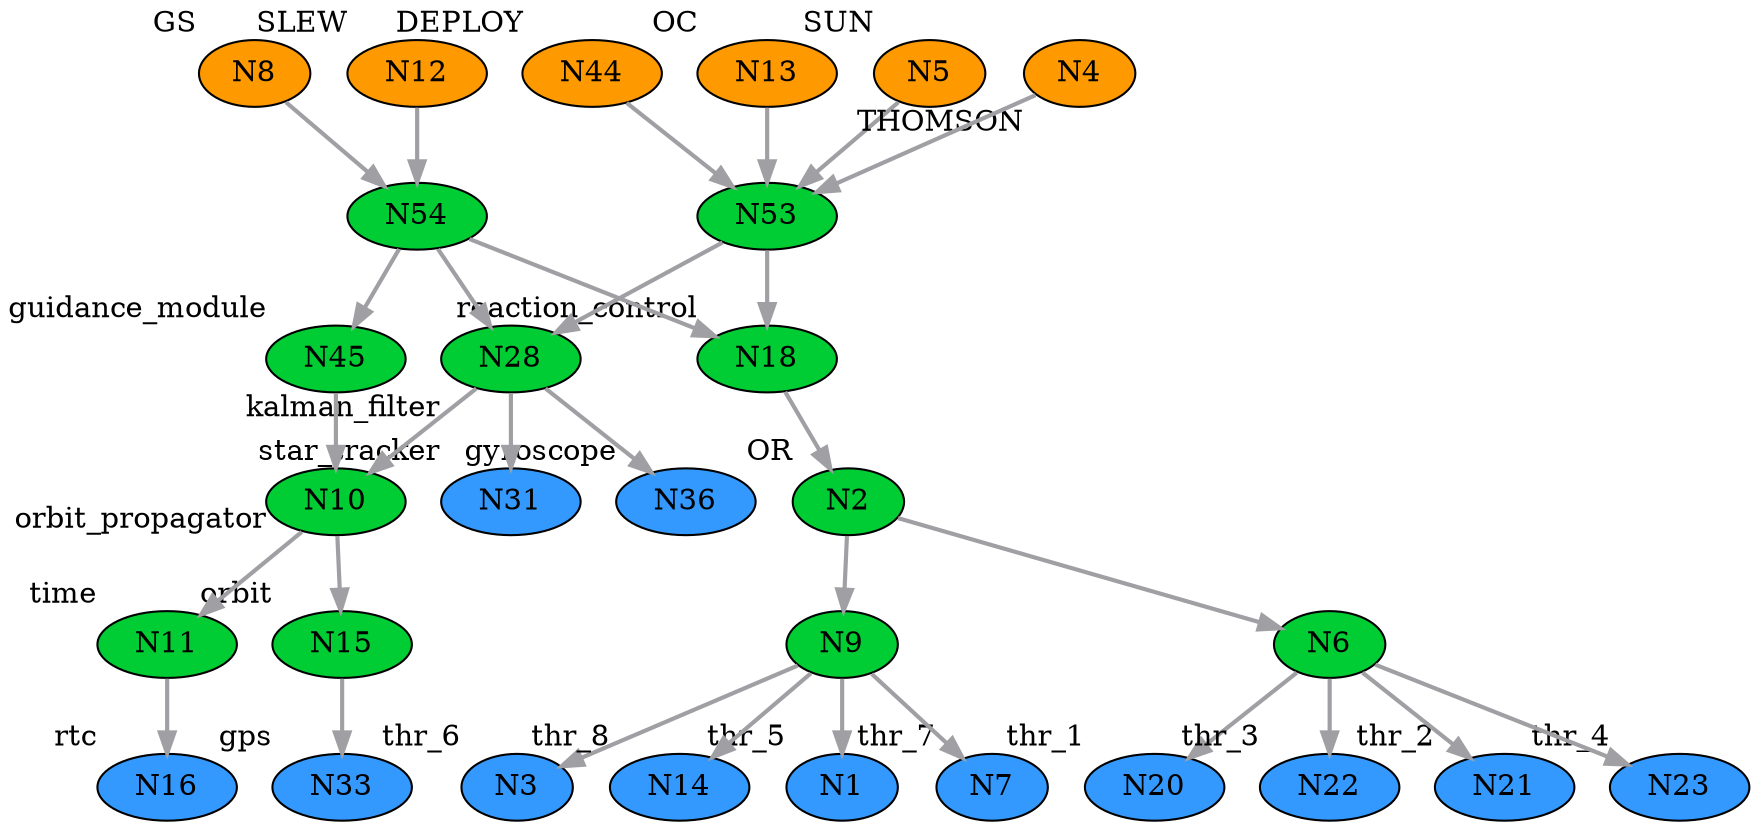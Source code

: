 digraph "space_tug_ver1"
{

bgcolor = "#ffffff"

node [
class = "node"
,fillcolor = "#ff00ff",style = "filled"
,width = "0.152778",height = "0.152778"
,shape = "ellipse"
,color = "#000000"
,penwidth = "1"
,"_vis_" = "label"
];


"N18" [
pos = "-3.125,-1.73611!"
,fillcolor = "#00cc33",style = "filled"
,xlabel = "reaction_control"
]

"N31" [
pos = "2.08333,-4.16667!"
,fillcolor = "#3399ff",style = "filled"
,xlabel = "star_tracker"
]

"N2" [
pos = "-3.125,-2.77778!"
,fillcolor = "#00cc33",style = "filled"
,xlabel = "OR"
]

"N21" [
pos = "-4.86111,-4.16667!"
,fillcolor = "#3399ff",style = "filled"
,xlabel = "thr_2"
]

"N23" [
pos = "-3.47222,-4.16667!"
,fillcolor = "#3399ff",style = "filled"
,xlabel = "thr_4"
]

"N5" [
pos = "-0.694444,1.04167!"
,fillcolor = "#ff9900",style = "filled"
,xlabel = "SUN"
]

"N20" [
pos = "-5.55556,-4.16667!"
,fillcolor = "#3399ff",style = "filled"
,xlabel = "thr_1"
]

"N4" [
pos = "-1.73611,1.04167!"
,fillcolor = "#ff9900",style = "filled"
,xlabel = "THOMSON"
]

"N44" [
pos = "0.347222,1.04167!"
,fillcolor = "#ff9900",style = "filled"
,xlabel = "DEPLOY"
]

"N13" [
pos = "1.38889,1.04167!"
,fillcolor = "#ff9900",style = "filled"
,xlabel = "OC"
]

"N8" [
pos = "3.47222,1.04167!"
,fillcolor = "#ff9900",style = "filled"
,xlabel = "GS"
]

"N33" [
pos = "4.16667,-4.16667!"
,fillcolor = "#3399ff",style = "filled"
,xlabel = "gps"
]

"N9" [
pos = "-1.73611,-3.47222!"
,fillcolor = "#00cc33",style = "filled"
]

"N11" [
pos = "3.47222,-3.125!"
,fillcolor = "#00cc33",style = "filled"
,xlabel = "time"
]

"N1" [
pos = "-2.77778,-4.16667!"
,fillcolor = "#3399ff",style = "filled"
,xlabel = "thr_5"
]

"N54" [
pos = "3.81944,-9.86865e-17!"
,fillcolor = "#00cc33",style = "filled"
]

"N6" [
pos = "-4.51389,-3.47222!"
,fillcolor = "#00cc33",style = "filled"
]

"N12" [
pos = "4.16667,1.04167!"
,fillcolor = "#ff9900",style = "filled"
,xlabel = "SLEW"
]

"N22" [
pos = "-4.16667,-4.16667!"
,fillcolor = "#3399ff",style = "filled"
,xlabel = "thr_3"
]

"N45" [
pos = "3.81944,-1.04167!"
,fillcolor = "#00cc33",style = "filled"
,xlabel = "guidance_module"
]

"N15" [
pos = "4.16667,-3.125!"
,fillcolor = "#00cc33",style = "filled"
,xlabel = "orbit"
]

"N7" [
pos = "-1.38889,-4.16667!"
,fillcolor = "#3399ff",style = "filled"
,xlabel = "thr_7"
]

"N36" [
pos = "0.347222,-4.16667!"
,fillcolor = "#3399ff",style = "filled"
,xlabel = "gyroscope"
]

"N28" [
pos = "2.08333,-1.04167!"
,fillcolor = "#00cc33",style = "filled"
,xlabel = "kalman_filter"
]

"N3" [
pos = "-2.08333,-4.16667!"
,fillcolor = "#3399ff",style = "filled"
,xlabel = "thr_6"
]

"N10" [
pos = "3.81944,-2.08333!"
,fillcolor = "#00cc33",style = "filled"
,xlabel = "orbit_propagator"
]

"N14" [
pos = "-0.694444,-4.16667!"
,fillcolor = "#3399ff",style = "filled"
,xlabel = "thr_8"
]

"N53" [
pos = "-0.347222,-9.86865e-17!"
,fillcolor = "#00cc33",style = "filled"
]

"N16" [
pos = "3.47222,-4.16667!"
,fillcolor = "#3399ff",style = "filled"
,xlabel = "rtc"
]



edge [
class = "edge"
,weight = "1"
,penwidth = "1"
,"_vis_" = "label"
,"color" = "#a0a0a4"
,"style" = "solid"
];


"N28" -> "N31" [id = "E11"
,weight = "2"
,penwidth = "2"
];

"N53" -> "N28" [id = "E48"
,weight = "2"
,penwidth = "2"
,"color" = "#a0a0a4"
];

"N6" -> "N21" [id = "E6"
,weight = "2"
,penwidth = "2"
];

"N18" -> "N2" [id = "E1"
,weight = "2"
,penwidth = "2"
];

"N2" -> "N9" [id = "E3"
,weight = "2"
,penwidth = "2"
];

"N6" -> "N20" [id = "E4"
,weight = "2"
,penwidth = "2"
];

"N28" -> "N36" [id = "E5"
,weight = "2"
,penwidth = "2"
];

"N54" -> "N45" [id = "E32"
,weight = "2"
,penwidth = "2"
,"color" = "#a0a0a4"
];

"N9" -> "N1" [id = "E9"
,weight = "2"
,penwidth = "2"
];

"N2" -> "N6" [id = "E2"
,weight = "2"
,penwidth = "2"
];

"N5" -> "N53" [id = "E52"
,weight = "2"
,penwidth = "2"
,"color" = "#a0a0a4"
];

"N9" -> "N14" [id = "E15"
,weight = "2"
,penwidth = "2"
];

"N45" -> "N10" [id = "E14"
,weight = "2"
,penwidth = "2"
];

"N9" -> "N7" [id = "E12"
,weight = "2"
,penwidth = "2"
];

"N8" -> "N54" [id = "E45"
,weight = "2"
,penwidth = "2"
,"color" = "#a0a0a4"
];

"N12" -> "N54" [id = "E57"
,weight = "2"
,penwidth = "2"
,"color" = "#a0a0a4"
];

"N15" -> "N33" [id = "E19"
,weight = "2"
,penwidth = "2"
];

"N44" -> "N53" [id = "E56"
,weight = "2"
,penwidth = "2"
,"color" = "#a0a0a4"
];

"N6" -> "N23" [id = "E8"
,weight = "2"
,penwidth = "2"
];

"N53" -> "N18" [id = "E46"
,weight = "2"
,penwidth = "2"
,"color" = "#a0a0a4"
];

"N54" -> "N18" [id = "E31"
,weight = "2"
,penwidth = "2"
,"color" = "#a0a0a4"
];

"N10" -> "N11" [id = "E16"
,weight = "2"
,penwidth = "2"
];

"N6" -> "N22" [id = "E7"
,weight = "2"
,penwidth = "2"
];

"N10" -> "N15" [id = "E17"
,weight = "2"
,penwidth = "2"
];

"N13" -> "N53" [id = "E51"
,weight = "2"
,penwidth = "2"
,"color" = "#a0a0a4"
];

"N4" -> "N53" [id = "E53"
,weight = "2"
,penwidth = "2"
,"color" = "#a0a0a4"
];

"N54" -> "N28" [id = "E55"
,weight = "2"
,penwidth = "2"
,"color" = "#a0a0a4"
];

"N28" -> "N10" [id = "E13"
,weight = "2"
,penwidth = "2"
];

"N9" -> "N3" [id = "E10"
,weight = "2"
,penwidth = "2"
];

"N11" -> "N16" [id = "E18"
,weight = "2"
,penwidth = "2"
];


}
